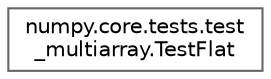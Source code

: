 digraph "Graphical Class Hierarchy"
{
 // LATEX_PDF_SIZE
  bgcolor="transparent";
  edge [fontname=Helvetica,fontsize=10,labelfontname=Helvetica,labelfontsize=10];
  node [fontname=Helvetica,fontsize=10,shape=box,height=0.2,width=0.4];
  rankdir="LR";
  Node0 [id="Node000000",label="numpy.core.tests.test\l_multiarray.TestFlat",height=0.2,width=0.4,color="grey40", fillcolor="white", style="filled",URL="$de/d42/classnumpy_1_1core_1_1tests_1_1test__multiarray_1_1TestFlat.html",tooltip=" "];
}
